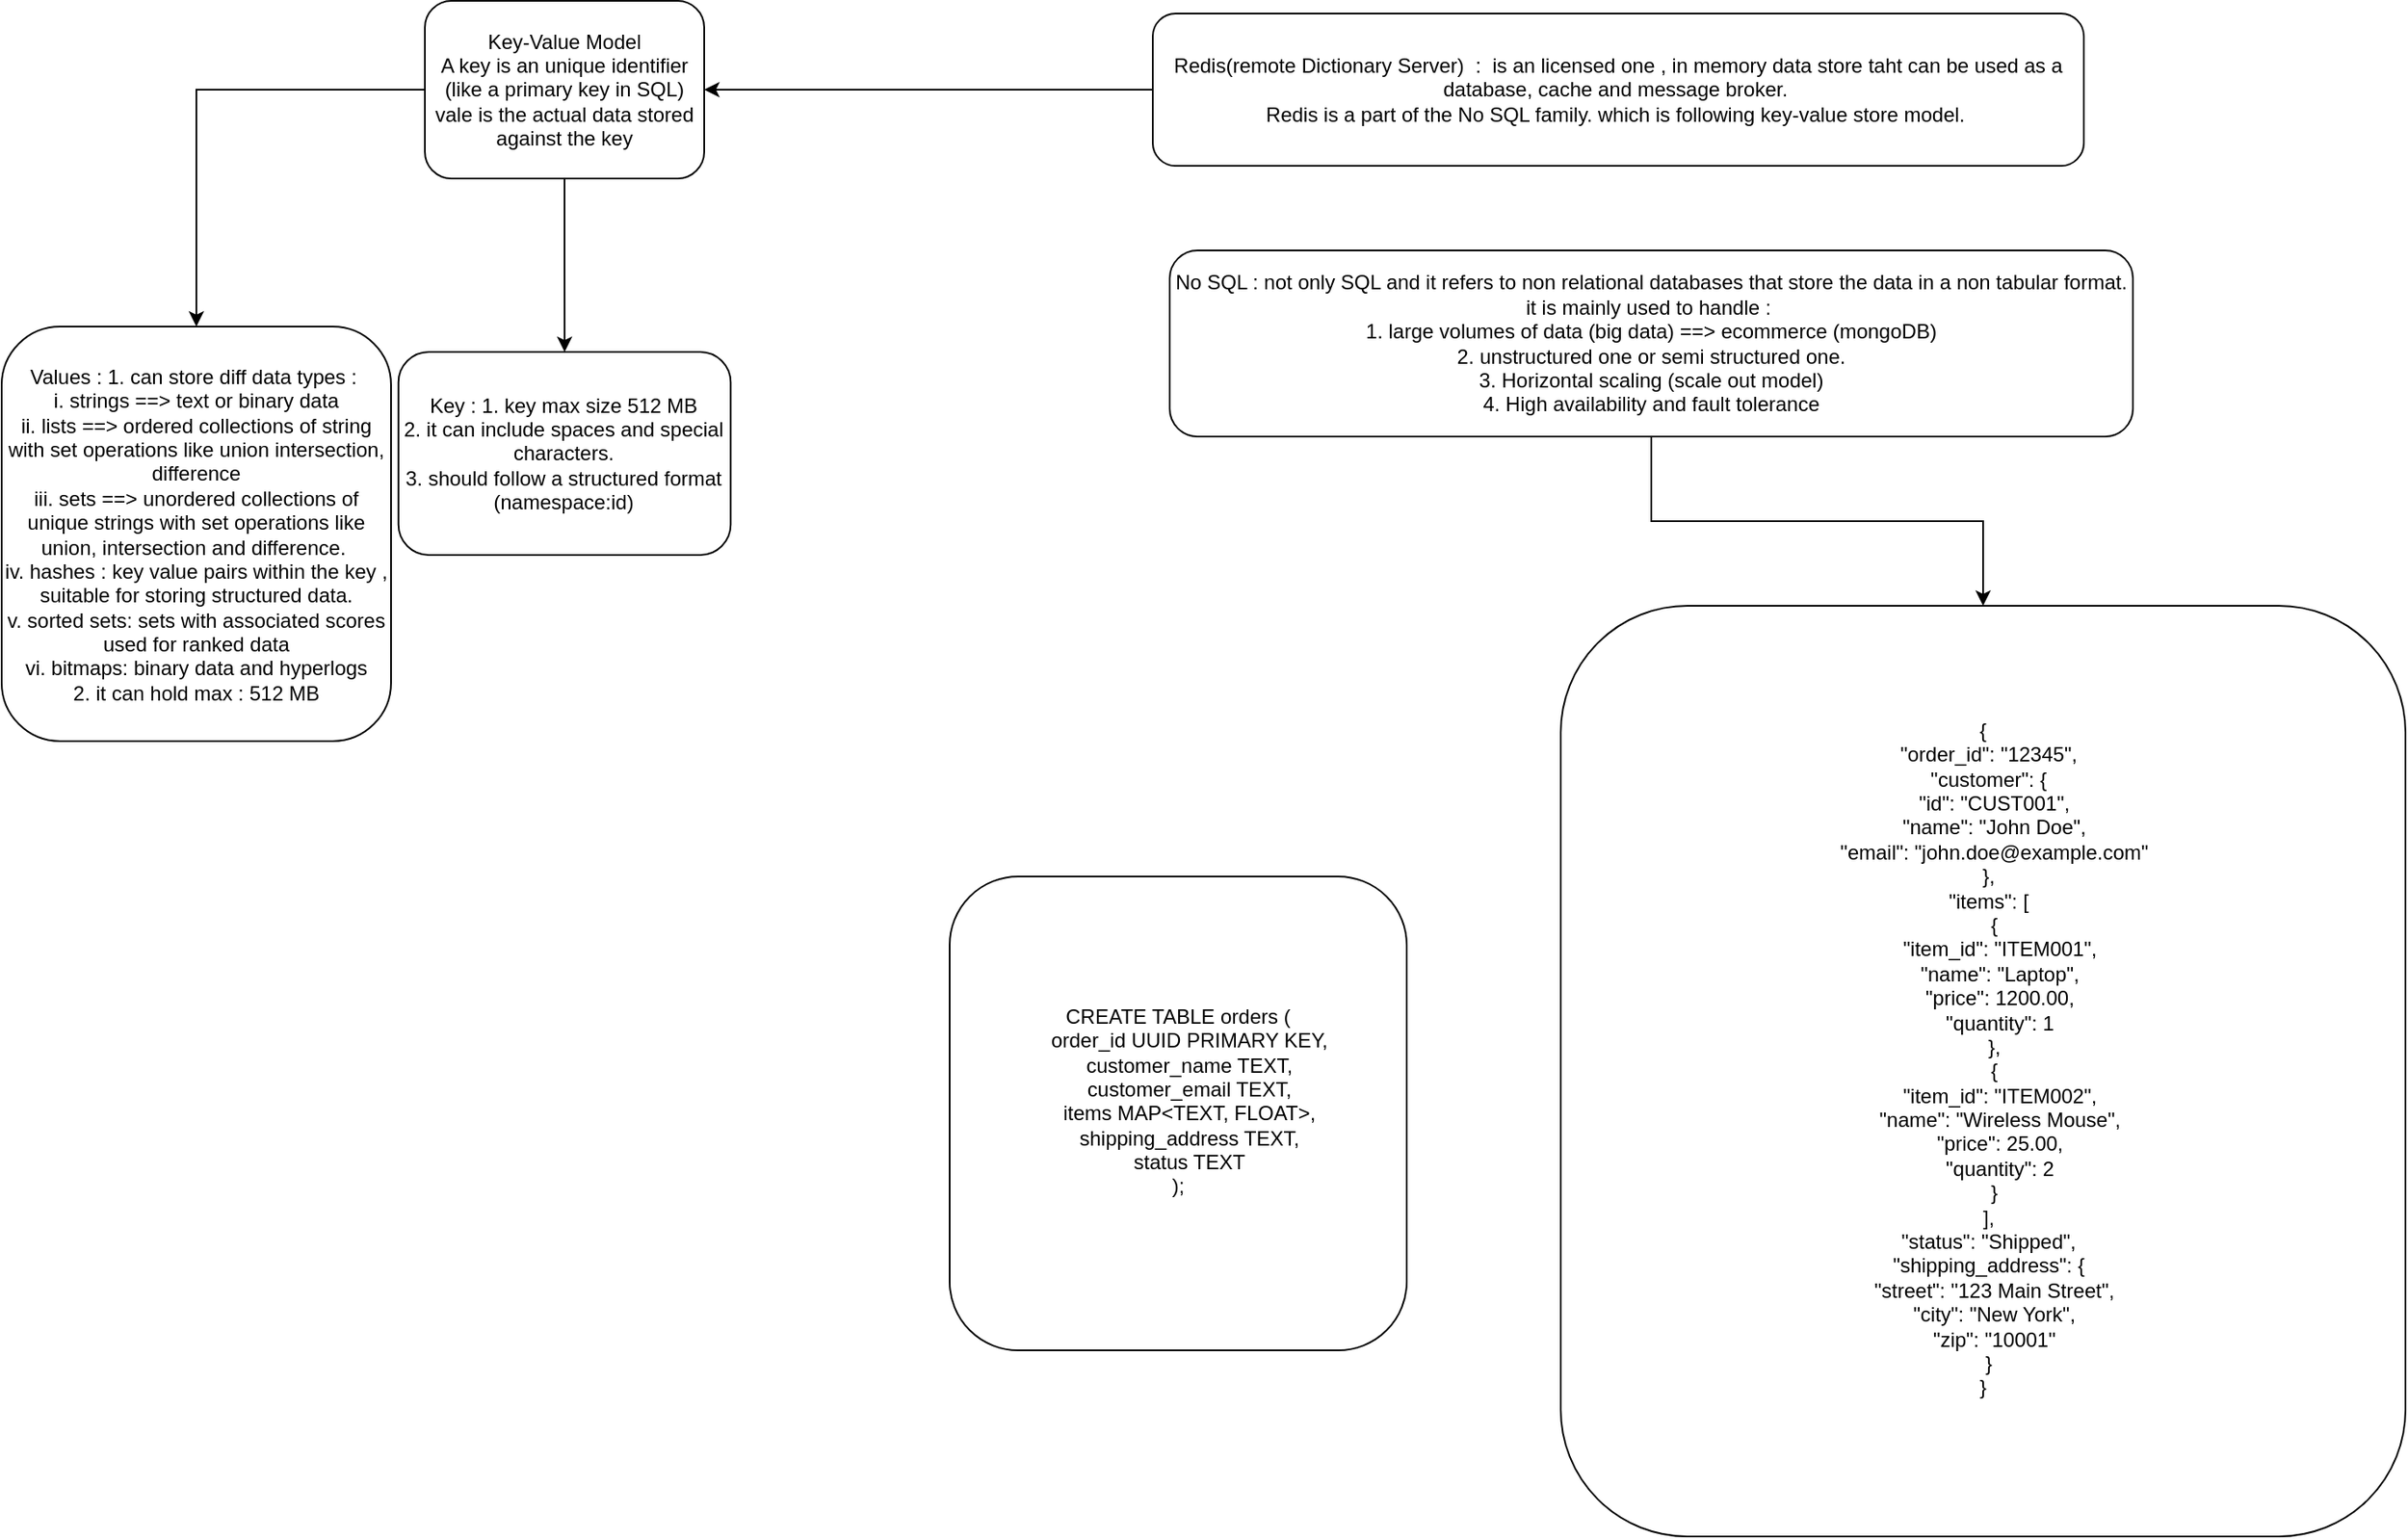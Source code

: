 <mxfile version="26.1.1" pages="2">
  <diagram name="Page-1" id="fBzzzCoeT2SM5FO79rE6">
    <mxGraphModel dx="1593" dy="411" grid="1" gridSize="10" guides="1" tooltips="1" connect="1" arrows="1" fold="1" page="1" pageScale="1" pageWidth="850" pageHeight="1100" math="0" shadow="0">
      <root>
        <mxCell id="0" />
        <mxCell id="1" parent="0" />
        <mxCell id="y1xmJVw4qOxCyvWm1Il5-7" value="" style="edgeStyle=orthogonalEdgeStyle;rounded=0;orthogonalLoop=1;jettySize=auto;html=1;" edge="1" parent="1" source="y1xmJVw4qOxCyvWm1Il5-1" target="y1xmJVw4qOxCyvWm1Il5-6">
          <mxGeometry relative="1" as="geometry" />
        </mxCell>
        <mxCell id="y1xmJVw4qOxCyvWm1Il5-1" value="Redis(remote Dictionary Server)&amp;nbsp; :&amp;nbsp; is an licensed one , in memory data store taht can be used as a database, cache and message broker.&amp;nbsp;&lt;div&gt;Redis is a part of the No SQL family. which is following key-value store model.&amp;nbsp;&lt;/div&gt;" style="rounded=1;whiteSpace=wrap;html=1;" vertex="1" parent="1">
          <mxGeometry x="40" y="50" width="550" height="90" as="geometry" />
        </mxCell>
        <mxCell id="y1xmJVw4qOxCyvWm1Il5-4" value="" style="edgeStyle=orthogonalEdgeStyle;rounded=0;orthogonalLoop=1;jettySize=auto;html=1;" edge="1" parent="1" source="y1xmJVw4qOxCyvWm1Il5-2" target="y1xmJVw4qOxCyvWm1Il5-3">
          <mxGeometry relative="1" as="geometry" />
        </mxCell>
        <mxCell id="y1xmJVw4qOxCyvWm1Il5-2" value="No SQL : not only SQL and it refers to non relational databases that store the data in a non tabular format.&lt;div&gt;it is mainly used to handle :&amp;nbsp;&lt;/div&gt;&lt;div&gt;1. large volumes of data (big data) ==&amp;gt; ecommerce (mongoDB)&lt;/div&gt;&lt;div&gt;2. unstructured one or semi structured one.&lt;/div&gt;&lt;div&gt;3. Horizontal scaling (scale out model)&lt;/div&gt;&lt;div&gt;4. High availability and fault tolerance&lt;/div&gt;" style="rounded=1;whiteSpace=wrap;html=1;" vertex="1" parent="1">
          <mxGeometry x="50" y="190" width="569" height="110" as="geometry" />
        </mxCell>
        <mxCell id="y1xmJVw4qOxCyvWm1Il5-3" value="&lt;div&gt;{&lt;/div&gt;&lt;div&gt;&amp;nbsp; &quot;order_id&quot;: &quot;12345&quot;,&lt;/div&gt;&lt;div&gt;&amp;nbsp; &quot;customer&quot;: {&lt;/div&gt;&lt;div&gt;&amp;nbsp; &amp;nbsp; &quot;id&quot;: &quot;CUST001&quot;,&lt;/div&gt;&lt;div&gt;&amp;nbsp; &amp;nbsp; &quot;name&quot;: &quot;John Doe&quot;,&lt;/div&gt;&lt;div&gt;&amp;nbsp; &amp;nbsp; &quot;email&quot;: &quot;john.doe@example.com&quot;&lt;/div&gt;&lt;div&gt;&amp;nbsp; },&lt;/div&gt;&lt;div&gt;&amp;nbsp; &quot;items&quot;: [&lt;/div&gt;&lt;div&gt;&amp;nbsp; &amp;nbsp; {&lt;/div&gt;&lt;div&gt;&amp;nbsp; &amp;nbsp; &amp;nbsp; &quot;item_id&quot;: &quot;ITEM001&quot;,&lt;/div&gt;&lt;div&gt;&amp;nbsp; &amp;nbsp; &amp;nbsp; &quot;name&quot;: &quot;Laptop&quot;,&lt;/div&gt;&lt;div&gt;&amp;nbsp; &amp;nbsp; &amp;nbsp; &quot;price&quot;: 1200.00,&lt;/div&gt;&lt;div&gt;&amp;nbsp; &amp;nbsp; &amp;nbsp; &quot;quantity&quot;: 1&lt;/div&gt;&lt;div&gt;&amp;nbsp; &amp;nbsp; },&lt;/div&gt;&lt;div&gt;&amp;nbsp; &amp;nbsp; {&lt;/div&gt;&lt;div&gt;&amp;nbsp; &amp;nbsp; &amp;nbsp; &quot;item_id&quot;: &quot;ITEM002&quot;,&lt;/div&gt;&lt;div&gt;&amp;nbsp; &amp;nbsp; &amp;nbsp; &quot;name&quot;: &quot;Wireless Mouse&quot;,&lt;/div&gt;&lt;div&gt;&amp;nbsp; &amp;nbsp; &amp;nbsp; &quot;price&quot;: 25.00,&lt;/div&gt;&lt;div&gt;&amp;nbsp; &amp;nbsp; &amp;nbsp; &quot;quantity&quot;: 2&lt;/div&gt;&lt;div&gt;&amp;nbsp; &amp;nbsp; }&lt;/div&gt;&lt;div&gt;&amp;nbsp; ],&lt;/div&gt;&lt;div&gt;&amp;nbsp; &quot;status&quot;: &quot;Shipped&quot;,&lt;/div&gt;&lt;div&gt;&amp;nbsp; &quot;shipping_address&quot;: {&lt;/div&gt;&lt;div&gt;&amp;nbsp; &amp;nbsp; &quot;street&quot;: &quot;123 Main Street&quot;,&lt;/div&gt;&lt;div&gt;&amp;nbsp; &amp;nbsp; &quot;city&quot;: &quot;New York&quot;,&lt;/div&gt;&lt;div&gt;&amp;nbsp; &amp;nbsp; &quot;zip&quot;: &quot;10001&quot;&lt;/div&gt;&lt;div&gt;&amp;nbsp; }&lt;/div&gt;&lt;div&gt;}&lt;/div&gt;&lt;div&gt;&lt;br&gt;&lt;/div&gt;" style="whiteSpace=wrap;html=1;rounded=1;" vertex="1" parent="1">
          <mxGeometry x="281" y="400" width="499" height="550" as="geometry" />
        </mxCell>
        <mxCell id="y1xmJVw4qOxCyvWm1Il5-5" value="&lt;div&gt;CREATE TABLE orders (&lt;/div&gt;&lt;div&gt;&amp;nbsp; &amp;nbsp; order_id UUID PRIMARY KEY,&lt;/div&gt;&lt;div&gt;&amp;nbsp; &amp;nbsp; customer_name TEXT,&lt;/div&gt;&lt;div&gt;&amp;nbsp; &amp;nbsp; customer_email TEXT,&lt;/div&gt;&lt;div&gt;&amp;nbsp; &amp;nbsp; items MAP&amp;lt;TEXT, FLOAT&amp;gt;,&lt;/div&gt;&lt;div&gt;&amp;nbsp; &amp;nbsp; shipping_address TEXT,&lt;/div&gt;&lt;div&gt;&amp;nbsp; &amp;nbsp; status TEXT&lt;/div&gt;&lt;div&gt;);&lt;/div&gt;&lt;div&gt;&lt;br&gt;&lt;/div&gt;" style="rounded=1;whiteSpace=wrap;html=1;" vertex="1" parent="1">
          <mxGeometry x="-80" y="560" width="270" height="280" as="geometry" />
        </mxCell>
        <mxCell id="y1xmJVw4qOxCyvWm1Il5-9" value="" style="edgeStyle=orthogonalEdgeStyle;rounded=0;orthogonalLoop=1;jettySize=auto;html=1;" edge="1" parent="1" source="y1xmJVw4qOxCyvWm1Il5-6" target="y1xmJVw4qOxCyvWm1Il5-8">
          <mxGeometry relative="1" as="geometry" />
        </mxCell>
        <mxCell id="y1xmJVw4qOxCyvWm1Il5-13" value="" style="edgeStyle=orthogonalEdgeStyle;rounded=0;orthogonalLoop=1;jettySize=auto;html=1;" edge="1" parent="1" source="y1xmJVw4qOxCyvWm1Il5-6" target="y1xmJVw4qOxCyvWm1Il5-12">
          <mxGeometry relative="1" as="geometry" />
        </mxCell>
        <mxCell id="y1xmJVw4qOxCyvWm1Il5-6" value="Key-Value Model&lt;div&gt;A key is an unique identifier (like a primary key in SQL)&lt;/div&gt;&lt;div&gt;vale is the actual data stored against the key&lt;/div&gt;" style="whiteSpace=wrap;html=1;rounded=1;" vertex="1" parent="1">
          <mxGeometry x="-390" y="42.5" width="165" height="105" as="geometry" />
        </mxCell>
        <mxCell id="y1xmJVw4qOxCyvWm1Il5-8" value="Key : 1. key max size 512 MB&lt;div&gt;2. it can include spaces and special characters.&lt;/div&gt;&lt;div&gt;3. should follow a structured format (namespace:id)&lt;/div&gt;" style="whiteSpace=wrap;html=1;rounded=1;" vertex="1" parent="1">
          <mxGeometry x="-405.62" y="250" width="196.25" height="120" as="geometry" />
        </mxCell>
        <mxCell id="y1xmJVw4qOxCyvWm1Il5-12" value="Values : 1. can store diff data types :&amp;nbsp;&lt;div&gt;i. strings ==&amp;gt; text or binary data&lt;/div&gt;&lt;div&gt;ii. lists ==&amp;gt; ordered collections of string with set operations like union intersection, difference&lt;/div&gt;&lt;div&gt;iii. sets ==&amp;gt; unordered collections of unique strings with set operations like union, intersection and difference.&amp;nbsp;&lt;/div&gt;&lt;div&gt;iv. hashes : key value pairs within the key , suitable for storing structured data.&lt;/div&gt;&lt;div&gt;v. sorted sets: sets with associated scores used for ranked data&lt;/div&gt;&lt;div&gt;vi. bitmaps: binary data and hyperlogs&lt;/div&gt;&lt;div&gt;2. it can hold max : 512 MB&lt;/div&gt;" style="whiteSpace=wrap;html=1;rounded=1;" vertex="1" parent="1">
          <mxGeometry x="-640" y="235" width="230" height="245" as="geometry" />
        </mxCell>
      </root>
    </mxGraphModel>
  </diagram>
  <diagram id="ZHiUlziDPE30ZEmzHhmA" name="Page-2">
    <mxGraphModel dx="743" dy="411" grid="1" gridSize="10" guides="1" tooltips="1" connect="1" arrows="1" fold="1" page="1" pageScale="1" pageWidth="850" pageHeight="1100" math="0" shadow="0">
      <root>
        <mxCell id="0" />
        <mxCell id="1" parent="0" />
        <mxCell id="_zcnQinKwylbKH5AgHyO-3" value="" style="edgeStyle=orthogonalEdgeStyle;rounded=0;orthogonalLoop=1;jettySize=auto;html=1;" edge="1" parent="1" source="_zcnQinKwylbKH5AgHyO-1" target="_zcnQinKwylbKH5AgHyO-2">
          <mxGeometry relative="1" as="geometry" />
        </mxCell>
        <mxCell id="_zcnQinKwylbKH5AgHyO-1" value="Client" style="rounded=1;whiteSpace=wrap;html=1;" vertex="1" parent="1">
          <mxGeometry x="140" y="120" width="120" height="60" as="geometry" />
        </mxCell>
        <mxCell id="_zcnQinKwylbKH5AgHyO-7" style="edgeStyle=orthogonalEdgeStyle;rounded=0;orthogonalLoop=1;jettySize=auto;html=1;entryX=0;entryY=0.5;entryDx=0;entryDy=0;" edge="1" parent="1" source="_zcnQinKwylbKH5AgHyO-2" target="_zcnQinKwylbKH5AgHyO-6">
          <mxGeometry relative="1" as="geometry" />
        </mxCell>
        <mxCell id="_zcnQinKwylbKH5AgHyO-2" value="Backend App" style="whiteSpace=wrap;html=1;rounded=1;" vertex="1" parent="1">
          <mxGeometry x="340" y="120" width="120" height="60" as="geometry" />
        </mxCell>
        <mxCell id="_zcnQinKwylbKH5AgHyO-4" value="" style="shape=cylinder3;whiteSpace=wrap;html=1;boundedLbl=1;backgroundOutline=1;size=15;" vertex="1" parent="1">
          <mxGeometry x="630" y="110" width="60" height="80" as="geometry" />
        </mxCell>
        <mxCell id="_zcnQinKwylbKH5AgHyO-10" value="" style="edgeStyle=orthogonalEdgeStyle;rounded=0;orthogonalLoop=1;jettySize=auto;html=1;" edge="1" parent="1" source="_zcnQinKwylbKH5AgHyO-6" target="_zcnQinKwylbKH5AgHyO-9">
          <mxGeometry relative="1" as="geometry" />
        </mxCell>
        <mxCell id="_zcnQinKwylbKH5AgHyO-6" value="redis" style="rounded=1;whiteSpace=wrap;html=1;" vertex="1" parent="1">
          <mxGeometry x="520" y="120" width="60" height="60" as="geometry" />
        </mxCell>
        <mxCell id="_zcnQinKwylbKH5AgHyO-8" style="edgeStyle=orthogonalEdgeStyle;rounded=0;orthogonalLoop=1;jettySize=auto;html=1;entryX=0;entryY=0.5;entryDx=0;entryDy=0;entryPerimeter=0;" edge="1" parent="1" source="_zcnQinKwylbKH5AgHyO-6" target="_zcnQinKwylbKH5AgHyO-4">
          <mxGeometry relative="1" as="geometry" />
        </mxCell>
        <mxCell id="_zcnQinKwylbKH5AgHyO-9" value="" style="whiteSpace=wrap;html=1;rounded=1;" vertex="1" parent="1">
          <mxGeometry x="490" y="260" width="120" height="60" as="geometry" />
        </mxCell>
        <mxCell id="G4EILaMnlbsJJ-zbv440-3" value="" style="edgeStyle=orthogonalEdgeStyle;rounded=0;orthogonalLoop=1;jettySize=auto;html=1;" edge="1" parent="1" source="G4EILaMnlbsJJ-zbv440-1" target="G4EILaMnlbsJJ-zbv440-2">
          <mxGeometry relative="1" as="geometry" />
        </mxCell>
        <mxCell id="G4EILaMnlbsJJ-zbv440-1" value="List : it is a collection of ordered elements where elements can be added or removed from both head and tail" style="rounded=1;whiteSpace=wrap;html=1;" vertex="1" parent="1">
          <mxGeometry x="130" y="440" width="220" height="60" as="geometry" />
        </mxCell>
        <mxCell id="G4EILaMnlbsJJ-zbv440-2" value="Sorted set usage : leaderboards, task scheduling, ordered events, priority queue" style="whiteSpace=wrap;html=1;rounded=1;fontStyle=1" vertex="1" parent="1">
          <mxGeometry x="180" y="580" width="120" height="60" as="geometry" />
        </mxCell>
      </root>
    </mxGraphModel>
  </diagram>
</mxfile>
